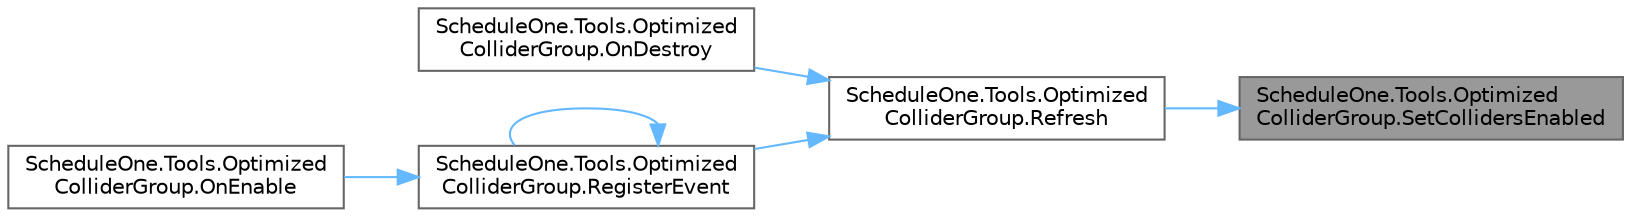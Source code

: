 digraph "ScheduleOne.Tools.OptimizedColliderGroup.SetCollidersEnabled"
{
 // LATEX_PDF_SIZE
  bgcolor="transparent";
  edge [fontname=Helvetica,fontsize=10,labelfontname=Helvetica,labelfontsize=10];
  node [fontname=Helvetica,fontsize=10,shape=box,height=0.2,width=0.4];
  rankdir="RL";
  Node1 [id="Node000001",label="ScheduleOne.Tools.Optimized\lColliderGroup.SetCollidersEnabled",height=0.2,width=0.4,color="gray40", fillcolor="grey60", style="filled", fontcolor="black",tooltip=" "];
  Node1 -> Node2 [id="edge1_Node000001_Node000002",dir="back",color="steelblue1",style="solid",tooltip=" "];
  Node2 [id="Node000002",label="ScheduleOne.Tools.Optimized\lColliderGroup.Refresh",height=0.2,width=0.4,color="grey40", fillcolor="white", style="filled",URL="$class_schedule_one_1_1_tools_1_1_optimized_collider_group.html#a4d95e38ac604044f5ebbd2ccb7457c87",tooltip=" "];
  Node2 -> Node3 [id="edge2_Node000002_Node000003",dir="back",color="steelblue1",style="solid",tooltip=" "];
  Node3 [id="Node000003",label="ScheduleOne.Tools.Optimized\lColliderGroup.OnDestroy",height=0.2,width=0.4,color="grey40", fillcolor="white", style="filled",URL="$class_schedule_one_1_1_tools_1_1_optimized_collider_group.html#a5d6fc031390dcb7197f5fd645daa3483",tooltip=" "];
  Node2 -> Node4 [id="edge3_Node000002_Node000004",dir="back",color="steelblue1",style="solid",tooltip=" "];
  Node4 [id="Node000004",label="ScheduleOne.Tools.Optimized\lColliderGroup.RegisterEvent",height=0.2,width=0.4,color="grey40", fillcolor="white", style="filled",URL="$class_schedule_one_1_1_tools_1_1_optimized_collider_group.html#a71f0aaf702d44f90964833121d807cb6",tooltip=" "];
  Node4 -> Node5 [id="edge4_Node000004_Node000005",dir="back",color="steelblue1",style="solid",tooltip=" "];
  Node5 [id="Node000005",label="ScheduleOne.Tools.Optimized\lColliderGroup.OnEnable",height=0.2,width=0.4,color="grey40", fillcolor="white", style="filled",URL="$class_schedule_one_1_1_tools_1_1_optimized_collider_group.html#a1035419ad1c3b18928792244efac288c",tooltip=" "];
  Node4 -> Node4 [id="edge5_Node000004_Node000004",dir="back",color="steelblue1",style="solid",tooltip=" "];
}
